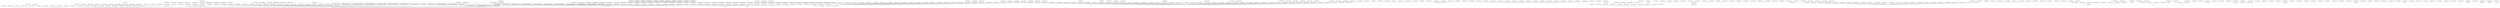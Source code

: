 graph g {
  fontname="sans-serif";

  overlap=false;

  subgraph "cluster_net" {
    subgraph "cluster_net.minecraft" {
      subgraph "cluster_net.minecraft.pathfinding" {
      }
      subgraph "cluster_net.minecraft.client" {
        subgraph "cluster_net.minecraft.client.render" {
          subgraph "cluster_net.minecraft.client.render.entity" {
            "dw"[label="net.minecraft.client.render.entity.RenderPainting"];
          }
          "m"[label="net.minecraft.client.render.RenderGlobal"];
        }
        subgraph "cluster_net.minecraft.client.gui" {
          subgraph "cluster_net.minecraft.client.gui.menu" {
            subgraph "cluster_net.minecraft.client.gui.menu.options" {
              "cm"[label="net.minecraft.client.gui.menu.options.Options"];
              "fq"[label="net.minecraft.client.gui.menu.options.TexturePackOptions"];
              "nf"[label="net.minecraft.client.gui.menu.options.VideoOptions"];
            }
            subgraph "cluster_net.minecraft.client.gui.menu.multiplayer" {
              "ge"[label="net.minecraft.client.gui.menu.multiplayer.DownloadingTerrain"];
              "lm"[label="net.minecraft.client.gui.menu.multiplayer.Multiplayer"];
            }
            subgraph "cluster_net.minecraft.client.gui.menu.world" {
              "rl"[label="net.minecraft.client.gui.menu.world.SelectWorld"];
            }
            "cy"[label="net.minecraft.client.gui.menu.GuiScreen"];
            "fs"[label="net.minecraft.client.gui.menu.MainMenu"];
          }
        }
        subgraph "cluster_net.minecraft.client.resources" {
          "cx"[label="net.minecraft.client.resources.ThreadResourceDownload"];
        }
        subgraph "cluster_net.minecraft.client.settings" {
        }
        subgraph "cluster_net.minecraft.client.multiplayer" {
          "mi"[label="net.minecraft.client.multiplayer.WorldClient"];
        }
        "net.minecraft.client.Minecraft"[label="net.minecraft.client.Minecraft"];
        "net.minecraft.client.MinecraftApplet"[label="net.minecraft.client.MinecraftApplet"];
      }
      subgraph "cluster_net.minecraft.block" {
        subgraph "cluster_net.minecraft.block.blockentity" {
          "ay"[label="net.minecraft.block.blockentity.BlockEntityTrap"];
          "cw"[label="net.minecraft.block.blockentity.BlockEntityMobSpawner"];
          "ee"[label="net.minecraft.block.blockentity.BlockEntityRecordPlayer"];
          "jo"[label="net.minecraft.block.blockentity.BlockEntityChest"];
          "sf"[label="net.minecraft.block.blockentity.BlockEntityFurnace"];
          "ti"[label="net.minecraft.block.blockentity.BlockEntityMusic"];
          "yb"[label="net.minecraft.block.blockentity.BlockEntitySign"];
        }
      }
      subgraph "cluster_net.minecraft.world" {
        subgraph "cluster_net.minecraft.world.chunk" {
          subgraph "cluster_net.minecraft.world.chunk.storage" {
            "tj"[label="net.minecraft.world.chunk.storage.AlphaChunkLoader"];
          }
          "og"[label="net.minecraft.world.chunk.ChunkProviderServer"];
        }
        subgraph "cluster_net.minecraft.world.biome" {
        }
        "fb"[label="net.minecraft.world.World"];
      }
      subgraph "cluster_net.minecraft.util" {
        subgraph "cluster_net.minecraft.util.math" {
        }
      }
      subgraph "cluster_net.minecraft.entity" {
        subgraph "cluster_net.minecraft.entity.passive" {
          "gg"[label="net.minecraft.entity.passive.EntityTameable"];
        }
        subgraph "cluster_net.minecraft.entity.player" {
          "gq"[label="net.minecraft.entity.player.Player"];
        }
        subgraph "cluster_net.minecraft.entity.item" {
          "yc"[label="net.minecraft.entity.item.MinecartFurnace"];
        }
        "lo"[label="net.minecraft.entity.LivingBase"];
      }
      subgraph "cluster_net.minecraft.item" {
      }
      subgraph "cluster_net.minecraft.data" {
      }
      subgraph "cluster_net.minecraft.network" {
      }
      subgraph "cluster_net.minecraft.isom" {
        "net.minecraft.isom.IsomPreviewApplet"[label="net.minecraft.isom.IsomPreviewApplet"];
      }
    }
  }
  subgraph "cluster_com" {
    subgraph "cluster_com.mojang" {
      subgraph "cluster_com.mojang.nbt" {
        "o"[label="com.mojang.nbt.NBTFloat"];
        "hl"[label="com.mojang.nbt.NBTByteArray"];
        "ld"[label="com.mojang.nbt.NBTEnd"];
        "md"[label="com.mojang.nbt.NBTLong"];
        "nq"[label="com.mojang.nbt.NBTCompound"];
        "pl"[label="com.mojang.nbt.NBTInt"];
        "ql"[label="com.mojang.nbt.NBTByte"];
        "sk"[label="com.mojang.nbt.NBTList"];
        "su"[label="com.mojang.nbt.NBTDouble"];
        "uf"[label="com.mojang.nbt.NBTShort"];
        "ws"[label="com.mojang.nbt.NBTString"];
      }
    }
  }
  "a"[label="net.minecraft.src.ClsADslyjvx"];
  "c"[label="net.minecraft.src.ClsCCjrvhrv"];
  "e"[label="net.minecraft.src.ClsEFvyhjji"];
  "f"[label="net.minecraft.src.ClsFGrgmhwz"];
  "g"[label="net.minecraft.src.ClsGBfqkrpo"];
  "i"[label="net.minecraft.src.ClsICcdeqdf"];
  "j"[label="net.minecraft.src.ClsJCevvwxz"];
  "k"[label="net.minecraft.src.ClsKHqzdaz"];
  "l"[label="net.minecraft.src.ClsLEfixejj"];
  "n"[label="net.minecraft.src.ClsNUzjqjc"];
  "p"[label="net.minecraft.src.ClsPDjwwbgb"];
  "q"[label="net.minecraft.src.ClsQEuaptpv"];
  "r"[label="net.minecraft.src.ClsREiuihbi"];
  "s"[label="net.minecraft.src.ClsSFmvurzv"];
  "u"[label="net.minecraft.src.ClsUFtkjxqh"];
  "v"[label="net.minecraft.src.ClsVEvdcccm"];
  "w"[label="net.minecraft.src.ClsWBtefocy"];
  "x"[label="net.minecraft.src.ClsXGgwbajw"];
  "z"[label="net.minecraft.src.ClsZDoalsvp"];
  "aa"[label="net.minecraft.src.ClsAaBkjtgop"];
  "ab"[label="net.minecraft.src.ClsAbBrbnprf"];
  "ac"[label="net.minecraft.src.ClsAcFgonhah"];
  "ad"[label="net.minecraft.src.ClsAdEjaetvv"];
  "ae"[label="net.minecraft.src.ClsAeGnbquvh"];
  "af"[label="net.minecraft.src.ClsAfTjhxky"];
  "ag"[label="net.minecraft.src.ClsAgGmrmkms"];
  "ah"[label="net.minecraft.src.ClsAhGswatki"];
  "ai"[label="net.minecraft.src.ClsAiEjcdtfs"];
  "aj"[label="net.minecraft.src.ClsAjCrffksm"];
  "ak"[label="net.minecraft.src.ClsAkEexmeiy"];
  "al"[label="net.minecraft.src.ClsAlMgkqyq"];
  "an"[label="net.minecraft.src.ClsAnGyjrktc"];
  "ao"[label="net.minecraft.src.ClsAoDgvspzb"];
  "ap"[label="net.minecraft.src.ClsApCyrtamg"];
  "aq"[label="net.minecraft.src.ClsAqGrrzgsl"];
  "at"[label="net.minecraft.src.ClsAtFedmhwb"];
  "au"[label="net.minecraft.src.ClsAuFtmiybl"];
  "ax"[label="net.minecraft.src.ClsAxGejtumu"];
  "az"[label="net.minecraft.src.ClsAzFqtefpi"];
  "ba"[label="net.minecraft.src.ClsBaGtxpyqh"];
  "bb"[label="net.minecraft.src.ClsBbCtmnzol"];
  "bc"[label="net.minecraft.src.ClsBcDbkaoxk"];
  "bd"[label="net.minecraft.src.ClsBdFzvvjer"];
  "bf"[label="net.minecraft.src.ClsBfFkepjqq"];
  "bh"[label="net.minecraft.src.ClsBhEejvepp"];
  "bj"[label="net.minecraft.src.ClsBjGjnitft"];
  "bk"[label="net.minecraft.src.ClsBkCqyluty"];
  "bl"[label="net.minecraft.src.ClsBlCyqbhjp"];
  "bm"[label="net.minecraft.src.ClsBmBjjyker"];
  "bn"[label="net.minecraft.src.ClsBnBwcdarh"];
  "bo"[label="net.minecraft.src.ClsBoIpuyia"];
  "bp"[label="net.minecraft.src.ClsBpBtnpmvv"];
  "bq"[label="net.minecraft.src.ClsBqGduobwc"];
  "bt"[label="net.minecraft.src.ClsBtBpwgnoa"];
  "bv"[label="net.minecraft.src.ClsBvGdevceq"];
  "bw"[label="net.minecraft.src.ClsBwWszdy"];
  "bx"[label="net.minecraft.src.ClsBxGqfrqme"];
  "by"[label="net.minecraft.src.ClsByFteydgt"];
  "bz"[label="net.minecraft.src.ClsBzMfcppo"];
  "cb"[label="net.minecraft.src.ClsCbGavdyjo"];
  "cc"[label="net.minecraft.src.ClsCcRdohkw"];
  "cd"[label="net.minecraft.src.ClsCdBnyvpom"];
  "ce"[label="net.minecraft.src.ClsCeEwugglf"];
  "cf"[label="net.minecraft.src.ClsCfGbgkujf"];
  "cg"[label="net.minecraft.src.ClsCgDhsnmym"];
  "ci"[label="net.minecraft.src.ClsCiComlitm"];
  "ck"[label="net.minecraft.src.ClsCkBbfysqu"];
  "cl"[label="net.minecraft.src.ClsClEugixok"];
  "cn"[label="net.minecraft.src.ClsCnRocewl"];
  "cp"[label="net.minecraft.src.ClsCpFxpeoxq"];
  "cq"[label="net.minecraft.src.ClsCqGmuoemo"];
  "cz"[label="net.minecraft.src.ClsCzWumicf"];
  "da"[label="net.minecraft.src.ClsDaDpvewhp"];
  "db"[label="net.minecraft.src.ClsDbGthavov"];
  "dc"[label="net.minecraft.src.ClsDcUaiiqr"];
  "de"[label="net.minecraft.src.ClsDeBmvljrk"];
  "dg"[label="net.minecraft.src.ClsDgRmywbu"];
  "dh"[label="net.minecraft.src.ClsDhFzvvjer"];
  "dj"[label="net.minecraft.src.ClsDjBrpzvgv"];
  "dk"[label="net.minecraft.src.ClsDkDgqjhfe"];
  "dn"[label="net.minecraft.src.ClsDnFjesrea"];
  "do"[label="net.minecraft.src.ClsDoCpkahcj"];
  "dq"[label="net.minecraft.src.ClsDqCzxolgx"];
  "ds"[label="net.minecraft.src.ClsDsBdaostv"];
  "dt"[label="net.minecraft.src.ClsDtRrpmfc"];
  "dx"[label="net.minecraft.src.ClsDxBlvvfns"];
  "dy"[label="net.minecraft.src.ClsDyFluvvvh"];
  "eb"[label="net.minecraft.src.ClsEbCymflka"];
  "ec"[label="net.minecraft.src.ClsEcDdwesdr"];
  "ed"[label="net.minecraft.src.ClsEdFwfpuuo"];
  "ef"[label="net.minecraft.src.ClsEfPvuopp"];
  "eh"[label="net.minecraft.src.ClsEhGiuibwj"];
  "ej"[label="net.minecraft.src.ClsEjDajgtca"];
  "ek"[label="net.minecraft.src.ClsEkCahflhr"];
  "el"[label="net.minecraft.src.ClsElEejvepp"];
  "em"[label="net.minecraft.src.ClsEmBoyxyd"];
  "ep"[label="net.minecraft.src.ClsEpDhvxukr"];
  "eq"[label="net.minecraft.src.ClsEqBzqellf"];
  "es"[label="net.minecraft.src.ClsEsBrqzbzu"];
  "et"[label="net.minecraft.src.ClsEtFvkymst"];
  "eu"[label="net.minecraft.src.ClsEuCkhxful"];
  "ev"[label="net.minecraft.src.ClsEvGnysuoi"];
  "ex"[label="net.minecraft.src.ClsExCcoucnl"];
  "ey"[label="net.minecraft.src.ClsEyGemljhb"];
  "ez"[label="net.minecraft.src.ClsEzCwshxpy"];
  "fa"[label="net.minecraft.src.ClsFaBawxunl"];
  "fc"[label="net.minecraft.src.ClsFcCodtbfj"];
  "fe"[label="net.minecraft.src.ClsFeBavmqqq"];
  "ff"[label="net.minecraft.src.ClsFfUdvojk"];
  "fg"[label="net.minecraft.src.ClsFgPcbogx"];
  "fh"[label="net.minecraft.src.ClsFhBchgapv"];
  "fi"[label="net.minecraft.src.ClsFiDyizfnx"];
  "fj"[label="net.minecraft.src.ClsFjDgvspzb"];
  "fk"[label="net.minecraft.src.ClsFkDcnenhd"];
  "fl"[label="net.minecraft.src.ClsFlClftmvm"];
  "fm"[label="net.minecraft.src.ClsFmCjzavwy"];
  "fp"[label="net.minecraft.src.ClsFpBtstalb"];
  "fr"[label="net.minecraft.src.ClsFrFluvvvh"];
  "fv"[label="net.minecraft.src.ClsFvCevvwxz"];
  "fw"[label="net.minecraft.src.ClsFwWpprzh"];
  "fx"[label="net.minecraft.src.ClsFxDdlwsbw"];
  "fy"[label="net.minecraft.src.ClsFyGvgzsmg"];
  "fz"[label="net.minecraft.src.ClsFzGalgayu"];
  "ga"[label="net.minecraft.src.ClsGaBrkxpue"];
  "gb"[label="net.minecraft.src.ClsGbCevvwxz"];
  "gd"[label="net.minecraft.src.ClsGdBiiesvy"];
  "gf"[label="net.minecraft.src.ClsGfFtcsamn"];
  "gh"[label="net.minecraft.src.ClsGhCuixgay"];
  "gi"[label="net.minecraft.src.ClsGiCsyuwsa"];
  "gj"[label="net.minecraft.src.ClsGjEkuehce"];
  "gl"[label="net.minecraft.src.ClsGlFmpejkh"];
  "gm"[label="net.minecraft.src.ClsGmCqooujq"];
  "go"[label="net.minecraft.src.ClsGoGjmaken"];
  "gt"[label="net.minecraft.src.ClsGtBocuoid"];
  "gv"[label="net.minecraft.src.ClsGvBpytkvc"];
  "gw"[label="net.minecraft.src.ClsGwGyhvfr"];
  "gx"[label="net.minecraft.src.ClsGxBekrdsg"];
  "gz"[label="net.minecraft.src.ClsGzFsuveww"];
  "hb"[label="net.minecraft.src.ClsHbBtpqbhn"];
  "hc"[label="net.minecraft.src.ClsHcTwpuak"];
  "he"[label="net.minecraft.src.ClsHeBrqzbzt"];
  "hf"[label="net.minecraft.src.ClsHfBcgpbyh"];
  "hg"[label="net.minecraft.src.ClsHgEsnwuuy"];
  "hj"[label="net.minecraft.src.ClsHjBgqrnhp"];
  "hm"[label="net.minecraft.src.ClsHmGhfcimt"];
  "hn"[label="net.minecraft.src.ClsHnEfgkysj"];
  "ho"[label="net.minecraft.src.ClsHoFlraylm"];
  "hq"[label="net.minecraft.src.ClsHqBjvjeaq"];
  "hs"[label="net.minecraft.src.ClsHsCfuexiy"];
  "hw"[label="net.minecraft.src.ClsHwBosfluj"];
  "ia"[label="net.minecraft.src.ClsIaCapaltg"];
  "ib"[label="net.minecraft.src.ClsIbDxplvwc"];
  "ic"[label="net.minecraft.src.ClsIcKklqch"];
  "id"[label="net.minecraft.src.ClsIdFbvxmvz"];
  "ie"[label="net.minecraft.src.ClsIeCdcpjxs"];
  "if"[label="net.minecraft.src.ClsIfUmujjv"];
  "ii"[label="net.minecraft.src.ClsIiFukypin"];
  "ij"[label="net.minecraft.src.ClsIjEzvrgel"];
  "il"[label="net.minecraft.src.ClsIlGwwvpbr"];
  "im"[label="net.minecraft.src.ClsImWcritd"];
  "io"[label="net.minecraft.src.ClsIoCevvwxz"];
  "ip"[label="net.minecraft.src.ClsIpBcrgexa"];
  "iq"[label="net.minecraft.src.ClsIqGezfndv"];
  "ir"[label="net.minecraft.src.ClsIrCifhzyz"];
  "is"[label="net.minecraft.src.ClsIsGrsfofd"];
  "it"[label="net.minecraft.src.ClsItCdqcesb"];
  "iu"[label="net.minecraft.src.ClsIuCjsegxg"];
  "ix"[label="net.minecraft.src.ClsIxDvvcndn"];
  "iy"[label="net.minecraft.src.ClsIyEtwxtrj"];
  "ja"[label="net.minecraft.src.ClsJaFqhqtp"];
  "jc"[label="net.minecraft.src.ClsJcRmywcb"];
  "jh"[label="net.minecraft.src.ClsJhGxcujhv"];
  "jj"[label="net.minecraft.src.ClsJjGxqsslv"];
  "jl"[label="net.minecraft.src.ClsJlKpweau"];
  "jm"[label="net.minecraft.src.ClsJmPxlugn"];
  "jn"[label="net.minecraft.src.ClsJnDjkhqgh"];
  "jq"[label="net.minecraft.src.ClsJqDsjikkz"];
  "jr"[label="net.minecraft.src.ClsJrSoctpz"];
  "js"[label="net.minecraft.src.ClsJsFduzwor"];
  "jv"[label="net.minecraft.src.ClsJvClftmvm"];
  "jx"[label="net.minecraft.src.ClsJxRmhofa"];
  "jy"[label="net.minecraft.src.ClsJyEjaetvv"];
  "ka"[label="net.minecraft.src.ClsKaCuahnhv"];
  "kb"[label="net.minecraft.src.ClsKbPqbwmk"];
  "kc"[label="net.minecraft.src.ClsKcFkupcvz"];
  "kd"[label="net.minecraft.src.ClsKdGwvrthv"];
  "kf"[label="net.minecraft.src.ClsKfFibaec"];
  "kg"[label="net.minecraft.src.ClsKgGrnknsc"];
  "kh"[label="net.minecraft.src.ClsKhWiowaf"];
  "ki"[label="net.minecraft.src.ClsKiGfipnsd"];
  "kl"[label="net.minecraft.src.ClsKlCowcyhu"];
  "km"[label="net.minecraft.src.ClsKmFyeiviu"];
  "kn"[label="net.minecraft.src.ClsKnDjgdrbx"];
  "ko"[label="net.minecraft.src.ClsKoDbdcuml"];
  "kp"[label="net.minecraft.src.ClsKpFzvvjer"];
  "kq"[label="net.minecraft.src.ClsKqCdenofi"];
  "kt"[label="net.minecraft.src.ClsKtUbgvng"];
  "ku"[label="net.minecraft.src.ClsKuDtizvfa"];
  "kw"[label="net.minecraft.src.ClsKwGcramb"];
  "ky"[label="net.minecraft.src.ClsKyFluvvvh"];
  "kz"[label="net.minecraft.src.ClsKzEifztbk"];
  "la"[label="net.minecraft.src.ClsLaCmgnant"];
  "le"[label="net.minecraft.src.ClsLeDvwgxmz"];
  "lf"[label="net.minecraft.src.ClsLfDddufqb"];
  "lk"[label="net.minecraft.src.ClsLkDdfwukt"];
  "ll"[label="net.minecraft.src.ClsLlDxplvwc"];
  "ln"[label="net.minecraft.src.ClsLnEtbmqic"];
  "lp"[label="net.minecraft.src.ClsLpFosclmc"];
  "lq"[label="net.minecraft.src.ClsLqCyrtamg"];
  "lr"[label="net.minecraft.src.ClsLrGgqumki"];
  "lt"[label="net.minecraft.src.ClsLtEdgejyj"];
  "lu"[label="net.minecraft.src.ClsLuBagtgif"];
  "lv"[label="net.minecraft.src.ClsLvDnvitzi"];
  "lx"[label="net.minecraft.src.ClsLxNhxosw"];
  "ly"[label="net.minecraft.src.ClsLyGpyhgr"];
  "lz"[label="net.minecraft.src.ClsLzKpweau"];
  "ma"[label="net.minecraft.src.ClsMaEuymbbb"];
  "mb"[label="net.minecraft.src.ClsMbCyjeeuy"];
  "me"[label="net.minecraft.src.ClsMeGluknuo"];
  "mg"[label="net.minecraft.src.ClsMgEkdijxv"];
  "mh"[label="net.minecraft.src.ClsMhEcvyszi"];
  "mj"[label="net.minecraft.src.ClsMjGocvowp"];
  "mk"[label="net.minecraft.src.ClsMkDgqjhfe"];
  "ml"[label="net.minecraft.src.ClsMlGnjuml"];
  "mm"[label="net.minecraft.src.ClsMmEvqboes"];
  "mn"[label="net.minecraft.src.ClsMnCqooujq"];
  "mo"[label="net.minecraft.src.ClsMoEbuhcjo"];
  "mp"[label="net.minecraft.src.ClsMpDephqf"];
  "mq"[label="net.minecraft.src.ClsMqEjaetvv"];
  "mr"[label="net.minecraft.src.ClsMrBkuljkc"];
  "ms"[label="net.minecraft.src.ClsMsFluvvvh"];
  "mt"[label="net.minecraft.src.ClsMtGskahas"];
  "mu"[label="net.minecraft.src.ClsMuGtgyiyo"];
  "mv"[label="net.minecraft.src.ClsMvEwqbwrx"];
  "mw"[label="net.minecraft.src.ClsMwBidorku"];
  "mx"[label="net.minecraft.src.ClsMxGoppfgx"];
  "my"[label="net.minecraft.src.ClsMyCimmefx"];
  "mz"[label="net.minecraft.src.ClsMzFofpkwg"];
  "na"[label="net.minecraft.src.ClsNaBoyxyd"];
  "ne"[label="net.minecraft.src.ClsNeBfbmcrz"];
  "ng"[label="net.minecraft.src.ClsNgDwhdmpk"];
  "ni"[label="net.minecraft.src.ClsNiFnbothy"];
  "nj"[label="net.minecraft.src.ClsNjGwqcpsy"];
  "nk"[label="net.minecraft.src.ClsNkGyjzikc"];
  "nl"[label="net.minecraft.src.ClsNlEvuirrf"];
  "nm"[label="net.minecraft.src.ClsNmCcoucnl"];
  "nn"[label="net.minecraft.src.ClsNnPxluix"];
  "no"[label="net.minecraft.src.ClsNoFdjgtus"];
  "np"[label="net.minecraft.src.ClsNpFdhsbnf"];
  "nt"[label="net.minecraft.src.ClsNtGjzvppn"];
  "nu"[label="net.minecraft.src.ClsNuFrfwebl"];
  "nv"[label="net.minecraft.src.ClsNvCzwrmqw"];
  "nw"[label="net.minecraft.src.ClsNwCdkrjjq"];
  "ny"[label="net.minecraft.src.ClsNyDdlgabv"];
  "oa"[label="net.minecraft.src.ClsOaDkzgthw"];
  "ob"[label="net.minecraft.src.ClsObEpfhrje"];
  "oc"[label="net.minecraft.src.ClsOcChemuks"];
  "od"[label="net.minecraft.src.ClsOdMwpqoe"];
  "oe"[label="net.minecraft.src.ClsOeGrypyjj"];
  "of"[label="net.minecraft.src.ClsOfGunwrft"];
  "oi"[label="net.minecraft.src.ClsOiEjgsrkt"];
  "oj"[label="net.minecraft.src.ClsOjFmpejkh"];
  "ok"[label="net.minecraft.src.ClsOkCfzbixo"];
  "ol"[label="net.minecraft.src.ClsOlEhiruwl"];
  "om"[label="net.minecraft.src.ClsOmBjhhrsm"];
  "on"[label="net.minecraft.src.ClsOnEqcgfjq"];
  "oo"[label="net.minecraft.src.ClsOoEasvpbk"];
  "op"[label="net.minecraft.src.ClsOpDsksulk"];
  "oq"[label="net.minecraft.src.ClsOqCyrtamg"];
  "or"[label="net.minecraft.src.ClsOrUqbnym"];
  "ot"[label="net.minecraft.src.ClsOtCxcsvqr"];
  "ou"[label="net.minecraft.src.ClsOuBslqlj"];
  "ov"[label="net.minecraft.src.ClsOvEpzspcl"];
  "ow"[label="net.minecraft.src.ClsOwDrezqty"];
  "ox"[label="net.minecraft.src.ClsOxFidnrfu"];
  "oy"[label="net.minecraft.src.ClsOyDeyoppr"];
  "pa"[label="net.minecraft.src.ClsPaGnjuml"];
  "pd"[label="net.minecraft.src.ClsPdBtdwisi"];
  "pe"[label="net.minecraft.src.ClsPeMybfwb"];
  "pf"[label="net.minecraft.src.ClsPfEtuuzcu"];
  "pg"[label="net.minecraft.src.ClsPgGorwzc"];
  "ph"[label="net.minecraft.src.ClsPhFvevimo"];
  "pk"[label="net.minecraft.src.ClsPkFszztub"];
  "pm"[label="net.minecraft.src.ClsPmHswiff"];
  "pn"[label="net.minecraft.src.ClsPnBiiesvy"];
  "pp"[label="net.minecraft.src.ClsPpByjjngx"];
  "pr"[label="net.minecraft.src.ClsPrGaesznr"];
  "ps"[label="net.minecraft.src.ClsPsCevvwxz"];
  "pv"[label="net.minecraft.src.ClsPvDjhhiuv"];
  "pw"[label="net.minecraft.src.ClsPwEmkuxcw"];
  "py"[label="net.minecraft.src.ClsPyFzvvjer"];
  "pz"[label="net.minecraft.src.ClsPzCixikgy"];
  "qa"[label="net.minecraft.src.ClsQaDjktbuk"];
  "qb"[label="net.minecraft.src.ClsQbBmodbnw"];
  "qc"[label="net.minecraft.src.ClsQcLdqepo"];
  "qd"[label="net.minecraft.src.ClsQdErflcen"];
  "qe"[label="net.minecraft.src.ClsQeBhvqvxo"];
  "qg"[label="net.minecraft.src.ClsQgFoytos"];
  "qh"[label="net.minecraft.src.ClsQhGycbelq"];
  "qi"[label="net.minecraft.src.ClsQiEpzlitu"];
  "qj"[label="net.minecraft.src.ClsQjCalosjz"];
  "qk"[label="net.minecraft.src.ClsQkFmqxadz"];
  "qn"[label="net.minecraft.src.ClsQnFexgedx"];
  "qo"[label="net.minecraft.src.ClsQoDsacojf"];
  "qp"[label="net.minecraft.src.ClsQpDmeegxz"];
  "qq"[label="net.minecraft.src.ClsQqDkldaj"];
  "qr"[label="net.minecraft.src.ClsQrBsjztyy"];
  "qt"[label="net.minecraft.src.ClsQtDkclsfp"];
  "qu"[label="net.minecraft.src.ClsQuDgqjhfe"];
  "qw"[label="net.minecraft.src.ClsQwBfqkrpo"];
  "qx"[label="net.minecraft.src.ClsQxGsbdlsw"];
  "qy"[label="net.minecraft.src.ClsQyDqrgvkg"];
  "rb"[label="net.minecraft.src.ClsRbFfkywlb"];
  "rc"[label="net.minecraft.src.ClsRcFluvvvh"];
  "rd"[label="net.minecraft.src.ClsRdGmekznk"];
  "rf"[label="net.minecraft.src.ClsRfFpbawbg"];
  "rg"[label="net.minecraft.src.ClsRgFpbawcl"];
  "rh"[label="net.minecraft.src.ClsRhFgnxinw"];
  "ri"[label="net.minecraft.src.ClsRiCiuxjrr"];
  "rj"[label="net.minecraft.src.ClsRjReuysx"];
  "rk"[label="net.minecraft.src.ClsRkDiprcau"];
  "rm"[label="net.minecraft.src.ClsRmEwisyka"];
  "rn"[label="net.minecraft.src.ClsRnCfcnzge"];
  "rp"[label="net.minecraft.src.ClsRpGptmsdq"];
  "rq"[label="net.minecraft.src.ClsRqBrqzbzu"];
  "rr"[label="net.minecraft.src.ClsRrBxidhsz"];
  "rs"[label="net.minecraft.src.ClsRsCriibbl"];
  "rt"[label="net.minecraft.src.ClsRtPwpumv"];
  "ru"[label="net.minecraft.src.ClsRuDhvgwqw"];
  "rv"[label="net.minecraft.src.ClsRvEibapck"];
  "rw"[label="net.minecraft.src.ClsRwDjhhiuv"];
  "rx"[label="net.minecraft.src.ClsRxDuejfqt"];
  "ry"[label="net.minecraft.src.ClsRyCfhgxzk"];
  "rz"[label="net.minecraft.src.ClsRzGsbdltn"];
  "sa"[label="net.minecraft.src.ClsSaCevvwxz"];
  "sb"[label="net.minecraft.src.ClsSbCyrtamg"];
  "sc"[label="net.minecraft.src.ClsScVvnvez"];
  "sg"[label="net.minecraft.src.ClsSgGvbbsds"];
  "sh"[label="net.minecraft.src.ClsShBugsjzp"];
  "sj"[label="net.minecraft.src.ClsSjEqfndry"];
  "sl"[label="net.minecraft.src.ClsSlGorwzc"];
  "sm"[label="net.minecraft.src.ClsSmEceojrn"];
  "sn"[label="net.minecraft.src.ClsSnDvvjqqf"];
  "sp"[label="net.minecraft.src.ClsSpUaiiqr"];
  "sq"[label="net.minecraft.src.ClsSqDjhhiuv"];
  "ss"[label="net.minecraft.src.ClsSsDoxbwyp"];
  "st"[label="net.minecraft.src.ClsStDlmivzu"];
  "sv"[label="net.minecraft.src.ClsSvFilwmja"];
  "sw"[label="net.minecraft.src.ClsSwBajcotd"];
  "sx"[label="net.minecraft.src.ClsSxSodhio"];
  "sy"[label="net.minecraft.src.ClsSyDbylzol"];
  "ta"[label="net.minecraft.src.ClsTaFluvvvh"];
  "te"[label="net.minecraft.src.ClsTeFpunyes"];
  "tf"[label="net.minecraft.src.ClsTfDtgoacv"];
  "tg"[label="net.minecraft.src.ClsTgEyeifow"];
  "tl"[label="net.minecraft.src.ClsTlZbvcew"];
  "tm"[label="net.minecraft.src.ClsTmFogbizc"];
  "tn"[label="net.minecraft.src.ClsTnFnbothy"];
  "to"[label="net.minecraft.src.ClsToEsivhau"];
  "tq"[label="net.minecraft.src.ClsTqClftmvm"];
  "tr"[label="net.minecraft.src.ClsTrFfpftbz"];
  "ts"[label="net.minecraft.src.ClsTsCbrxnpz"];
  "tt"[label="net.minecraft.src.ClsTtMjqiju"];
  "tv"[label="net.minecraft.src.ClsTvMjqiju"];
  "tx"[label="net.minecraft.src.ClsTxMjqiju"];
  "tz"[label="net.minecraft.src.ClsTzXvyzgc"];
  "ua"[label="net.minecraft.src.ClsUaFgepjzb"];
  "ub"[label="net.minecraft.src.ClsUbBwckgzm"];
  "uc"[label="net.minecraft.src.ClsUcFppckme"];
  "ud"[label="net.minecraft.src.ClsUdFywjzhe"];
  "ue"[label="net.minecraft.src.ClsUeDzgfwpj"];
  "ug"[label="net.minecraft.src.ClsUgGeilaze"];
  "uj"[label="net.minecraft.src.ClsUjBpdktti"];
  "uk"[label="net.minecraft.src.ClsUkBjtwgyp"];
  "um"[label="net.minecraft.src.ClsUmBhpybfe"];
  "uo"[label="net.minecraft.src.ClsUoNyfamh"];
  "up"[label="net.minecraft.src.ClsUpTqjlms"];
  "uq"[label="net.minecraft.src.ClsUqXebgmy"];
  "ur"[label="net.minecraft.src.ClsUrMlwlph"];
  "us"[label="net.minecraft.src.ClsUsXmqkzl"];
  "ut"[label="net.minecraft.src.ClsUtFdmeijp"];
  "uu"[label="net.minecraft.src.ClsUuDxplvwc"];
  "uv"[label="net.minecraft.src.ClsUvDhfjycx"];
  "uw"[label="net.minecraft.src.ClsUwYmrgbt"];
  "uy"[label="net.minecraft.src.ClsUyDupsqrg"];
  "uz"[label="net.minecraft.src.ClsUzFublpyv"];
  "vb"[label="net.minecraft.src.ClsVbDlbeuvn"];
  "vc"[label="net.minecraft.src.ClsVcCbrxnpz"];
  "vd"[label="net.minecraft.src.ClsVdEpqpnxq"];
  "ve"[label="net.minecraft.src.ClsVeCrlehht"];
  "vf"[label="net.minecraft.src.ClsVfBigivcd"];
  "vh"[label="net.minecraft.src.ClsVhCzteqdt"];
  "vi"[label="net.minecraft.src.ClsViFwwvlkv"];
  "vk"[label="net.minecraft.src.ClsVkMwpqoe"];
  "vl"[label="net.minecraft.src.ClsVlDjndpdo"];
  "vm"[label="net.minecraft.src.ClsVmOdimpc"];
  "vn"[label="net.minecraft.src.ClsVnWszdy"];
  "vo"[label="net.minecraft.src.ClsVoClftmvm"];
  "vp"[label="net.minecraft.src.ClsVpDoukhiv"];
  "vr"[label="net.minecraft.src.ClsVrEkmnfxb"];
  "vs"[label="net.minecraft.src.ClsVsFnglyqy"];
  "vt"[label="net.minecraft.src.ClsVtBgxjmzo"];
  "vu"[label="net.minecraft.src.ClsVuFxhsupw"];
  "vv"[label="net.minecraft.src.ClsVvBiwkuqk"];
  "vw"[label="net.minecraft.src.ClsVwGnkyleb"];
  "vz"[label="net.minecraft.src.ClsVzEueafnj"];
  "wc"[label="net.minecraft.src.ClsWcBkztimb"];
  "we"[label="net.minecraft.src.ClsWeDdfwukt"];
  "wf"[label="net.minecraft.src.ClsWfGnbutkj"];
  "wg"[label="net.minecraft.src.ClsWgBmtymra"];
  "wh"[label="net.minecraft.src.ClsWhHxaotv"];
  "wi"[label="net.minecraft.src.ClsWiFynewaa"];
  "wj"[label="net.minecraft.src.ClsWjCevvwxz"];
  "wl"[label="net.minecraft.src.ClsWlEckpkdf"];
  "wm"[label="net.minecraft.src.ClsWmFuvuywy"];
  "wn"[label="net.minecraft.src.ClsWnBaclxmt"];
  "wo"[label="net.minecraft.src.ClsWoCevvwxz"];
  "wp"[label="net.minecraft.src.ClsWpEruvjjw"];
  "wq"[label="net.minecraft.src.ClsWqFxgqfbl"];
  "wu"[label="net.minecraft.src.ClsWuNkredx"];
  "wv"[label="net.minecraft.src.ClsWvBbmntnd"];
  "ww"[label="net.minecraft.src.ClsWwHhycjn"];
  "wx"[label="net.minecraft.src.ClsWxCbrxnpz"];
  "wy"[label="net.minecraft.src.ClsWyGjeffzz"];
  "xa"[label="net.minecraft.src.ClsXaBbanezn"];
  "xb"[label="net.minecraft.src.ClsXbFbehfaa"];
  "xc"[label="net.minecraft.src.ClsXcBbanezn"];
  "xd"[label="net.minecraft.src.ClsXdFvvqrnw"];
  "xe"[label="net.minecraft.src.ClsXeEjaetvv"];
  "xf"[label="net.minecraft.src.ClsXfFzvvjer"];
  "xh"[label="net.minecraft.src.ClsXhDsbeltl"];
  "xi"[label="net.minecraft.src.ClsXiDovbwrf"];
  "xj"[label="net.minecraft.src.ClsXjCevvwxz"];
  "xk"[label="net.minecraft.src.ClsXkFdmlhhm"];
  "xn"[label="net.minecraft.src.ClsXnDrvdzfu"];
  "xo"[label="net.minecraft.src.ClsXoSwqunr"];
  "xp"[label="net.minecraft.src.ClsXpDcbvgd"];
  "xq"[label="net.minecraft.src.ClsXqFcriicv"];
  "xr"[label="net.minecraft.src.ClsXrGrwkjdk"];
  "xt"[label="net.minecraft.src.ClsXtXdfjmn"];
  "xu"[label="net.minecraft.src.ClsXuEvehhoe"];
  "xv"[label="net.minecraft.src.ClsXvCzmgebu"];
  "xw"[label="net.minecraft.src.ClsXwFqhqtp"];
  "xx"[label="net.minecraft.src.ClsXxFtfhsdu"];
  "xy"[label="net.minecraft.src.ClsXyCevvwxz"];
  "xz"[label="net.minecraft.src.ClsXzDserdzh"];
  "ya"[label="net.minecraft.src.ClsYaBfrgpfy"];
  "yd"[label="net.minecraft.src.ClsYdDxplvwc"];
  "yh"[label="net.minecraft.src.ClsYhEggxiiz"];
  "yi"[label="net.minecraft.src.ClsYiGnjuml"];
  "yj"[label="net.minecraft.src.ClsYjDnauxhi"];
  "yl"[label="net.minecraft.src.ClsYlWchlib"];
  "ym"[label="net.minecraft.src.ClsYmFuokrew"];
  "yn"[label="net.minecraft.src.ClsYnMqnfrm"];
  "yo"[label="net.minecraft.src.ClsYoCecwysw"];
  "a" -- "ke";
  "c" -- "yl";
  "e" -- "rr";
  "f" -- "kx";
  "g" -- "jz";
  "i" -- "yg";
  "j" -- "pc";
  "k" -- "un";
  "l" -- "gt";
  "m" -- "pi";
  "n" -- "kk";
  "o" -- "ig";
  "p" -- "net.minecraft.client.Minecraft";
  "q" -- "java.awt.Canvas";
  "r" -- "ke";
  "s" -- "jz";
  "u" -- "gt";
  "v" -- "dp";
  "w" -- "cy";
  "x" -- "java.util.ArrayList";
  "z" -- "du";
  "aa" -- "ka";
  "ab" -- "un";
  "ac" -- "java.lang.IllegalArgumentException";
  "ad" -- "xn";
  "ae" -- "id";
  "af" -- "jb";
  "ag" -- "un";
  "ah" -- "ke";
  "ai" -- "cr";
  "aj" -- "jm";
  "ak" -- "cr";
  "al" -- "dd";
  "an" -- "ac";
  "ao" -- "pc";
  "ap" -- "lj";
  "aq" -- "if";
  "at" -- "do";
  "au" -- "av";
  "ax" -- "wr";
  "ay" -- "os";
  "ay" -- "ls";
  "az" -- "yg";
  "ba" -- "bu";
  "bb" -- "gk";
  "bc" -- "java.awt.Canvas";
  "bc" -- "java.awt.event.KeyListener";
  "bc" -- "java.awt.event.MouseListener";
  "bc" -- "java.awt.event.MouseMotionListener";
  "bc" -- "java.lang.Runnable";
  "bd" -- "pc";
  "bf" -- "if";
  "bh" -- "ci";
  "bj" -- "nn";
  "bk" -- "du";
  "bl" -- "wb";
  "bm" -- "wb";
  "bn" -- "wh";
  "bn" -- "fd";
  "bo" -- "wb";
  "bp" -- "java.lang.Comparable";
  "bq" -- "un";
  "bt" -- "un";
  "bv" -- "bf";
  "bw" -- "si";
  "bx" -- "yn";
  "by" -- "ke";
  "bz" -- "java.awt.Panel";
  "cb" -- "du";
  "cc" -- "cy";
  "cd" -- "si";
  "ce" -- "av";
  "cf" -- "cy";
  "cg" -- "is";
  "ci" -- "gk";
  "ck" -- "java.io.FileFilter";
  "cl" -- "gx";
  "cm" -- "cy";
  "cn" -- "gk";
  "cp" -- "xn";
  "cq" -- "gk";
  "cw" -- "os";
  "cx" -- "java.lang.Thread";
  "cy" -- "tw";
  "cz" -- "ve";
  "da" -- "gq";
  "db" -- "rr";
  "dc" -- "lc";
  "de" -- "bu";
  "dg" -- "ke";
  "dh" -- "pc";
  "dj" -- "bf";
  "dk" -- "gk";
  "dn" -- "un";
  "do" -- "gk";
  "dq" -- "gt";
  "ds" -- "tw";
  "dt" -- "cy";
  "dw" -- "bu";
  "dx" -- "java.lang.Comparable";
  "dy" -- "nj";
  "eb" -- "kx";
  "ec" -- "un";
  "ed" -- "ke";
  "ee" -- "os";
  "ef" -- "nj";
  "eh" -- "ff";
  "ej" -- "mf";
  "ek" -- "xn";
  "el" -- "ci";
  "em" -- "un";
  "ep" -- "pc";
  "eq" -- "gt";
  "es" -- "ke";
  "et" -- "id";
  "eu" -- "xg";
  "ev" -- "cy";
  "ex" -- "kk";
  "ey" -- "ke";
  "ez" -- "em";
  "fa" -- "un";
  "fb" -- "xg";
  "fc" -- "bu";
  "fe" -- "xn";
  "ff" -- "kk";
  "fg" -- "un";
  "fh" -- "cy";
  "fi" -- "jm";
  "fj" -- "pc";
  "fk" -- "wk";
  "fl" -- "ke";
  "fm" -- "rr";
  "fp" -- "gx";
  "fq" -- "cy";
  "fr" -- "jz";
  "fs" -- "cy";
  "fv" -- "pc";
  "fw" -- "java.awt.Canvas";
  "fx" -- "si";
  "fy" -- "is";
  "fz" -- "gx";
  "ga" -- "cy";
  "gb" -- "pc";
  "gd" -- "java.util.Comparator";
  "ge" -- "cy";
  "gf" -- "ga";
  "gg" -- "bf";
  "gh" -- "ke";
  "gi" -- "un";
  "gj" -- "xn";
  "gl" -- "bu";
  "gm" -- "ci";
  "go" -- "ia";
  "gq" -- "lo";
  "gt" -- "bu";
  "gv" -- "ke";
  "gw" -- "xn";
  "gx" -- "if";
  "gx" -- "fd";
  "gz" -- "un";
  "hb" -- "xm";
  "hc" -- "vt";
  "he" -- "ke";
  "hf" -- "nj";
  "hg" -- "tl";
  "hj" -- "si";
  "hl" -- "ig";
  "hm" -- "ke";
  "hn" -- "ia";
  "ho" -- "ke";
  "hq" -- "av";
  "hs" -- "gk";
  "hw" -- "java.io.ByteArrayOutputStream";
  "ia" -- "cy";
  "ib" -- "gk";
  "ic" -- "av";
  "id" -- "ke";
  "ie" -- "pc";
  "if" -- "lo";
  "ii" -- "kk";
  "ij" -- "xn";
  "il" -- "paulscode.sound.codecs.CodecJOrbis";
  "im" -- "gt";
  "io" -- "pc";
  "ip" -- "dr";
  "iq" -- "du";
  "ir" -- "hk";
  "is" -- "lc";
  "it" -- "ke";
  "iu" -- "ls";
  "ix" -- "gs";
  "iy" -- "vt";
  "ja" -- "cj";
  "jc" -- "ke";
  "jh" -- "cy";
  "jj" -- "ke";
  "jl" -- "java.util.Comparator";
  "jm" -- "un";
  "jn" -- "un";
  "jo" -- "os";
  "jo" -- "ls";
  "jq" -- "si";
  "jr" -- "ke";
  "js" -- "un";
  "jv" -- "ke";
  "jx" -- "ke";
  "jy" -- "xn";
  "ka" -- "tw";
  "kb" -- "az";
  "kc" -- "java.lang.Thread";
  "kd" -- "gr";
  "kf" -- "java.awt.event.WindowAdapter";
  "kg" -- "az";
  "kh" -- "bu";
  "ki" -- "gk";
  "kl" -- "java.lang.Thread";
  "km" -- "net.minecraft.client.Minecraft";
  "kn" -- "qa";
  "ko" -- "un";
  "kp" -- "pc";
  "kq" -- "av";
  "kt" -- "cj";
  "ku" -- "java.util.Comparator";
  "kw" -- "gk";
  "ky" -- "eh";
  "kz" -- "be";
  "la" -- "un";
  "ld" -- "ig";
  "le" -- "li";
  "lf" -- "er";
  "lk" -- "kk";
  "ll" -- "gk";
  "lm" -- "cy";
  "ln" -- "ui";
  "lo" -- "si";
  "lp" -- "vy";
  "lq" -- "lj";
  "lr" -- "gk";
  "lt" -- "si";
  "lu" -- "un";
  "lv" -- "ke";
  "lx" -- "bu";
  "ly" -- "bu";
  "lz" -- "java.util.Comparator";
  "ma" -- "gt";
  "mb" -- "lc";
  "md" -- "ig";
  "me" -- "ke";
  "mg" -- "xs";
  "mh" -- "gt";
  "mi" -- "fb";
  "mj" -- "ke";
  "mk" -- "gk";
  "ml" -- "ke";
  "mm" -- "ls";
  "mn" -- "ci";
  "mo" -- "pc";
  "mp" -- "un";
  "mq" -- "xn";
  "mr" -- "ke";
  "ms" -- "nj";
  "mt" -- "fk";
  "mu" -- "pq";
  "mv" -- "ac";
  "mw" -- "pq";
  "mx" -- "td";
  "my" -- "pq";
  "mz" -- "ke";
  "na" -- "gi";
  "ne" -- "vt";
  "nf" -- "cy";
  "ng" -- "jm";
  "ni" -- "ke";
  "nj" -- "kk";
  "nk" -- "kk";
  "nl" -- "java.io.InputStream";
  "nm" -- "kk";
  "nn" -- "un";
  "no" -- "ke";
  "np" -- "gx";
  "nq" -- "ig";
  "nt" -- "rk";
  "nu" -- "vj";
  "nv" -- "ke";
  "nw" -- "un";
  "ny" -- "kx";
  "oa" -- "qa";
  "ob" -- "ke";
  "oc" -- "ls";
  "od" -- "av";
  "oe" -- "un";
  "of" -- "ke";
  "og" -- "cj";
  "oi" -- "rk";
  "oj" -- "bu";
  "ok" -- "ia";
  "ol" -- "xn";
  "om" -- "un";
  "on" -- "un";
  "oo" -- "nx";
  "op" -- "un";
  "oq" -- "lj";
  "or" -- "ia";
  "ot" -- "ke";
  "ou" -- "java.util.HashMap";
  "ov" -- "cy";
  "ow" -- "h";
  "ox" -- "xn";
  "oy" -- "un";
  "pa" -- "ke";
  "pd" -- "oy";
  "pe" -- "bu";
  "pf" -- "nx";
  "pg" -- "ft";
  "ph" -- "bu";
  "pk" -- "jb";
  "pl" -- "ig";
  "pm" -- "gt";
  "pn" -- "java.util.Comparator";
  "pp" -- "rr";
  "pr" -- "gn";
  "ps" -- "pc";
  "pv" -- "uc";
  "pw" -- "gs";
  "pw" -- "java.lang.Comparable";
  "py" -- "pc";
  "pz" -- "gk";
  "qa" -- "gs";
  "qb" -- "az";
  "qc" -- "az";
  "qd" -- "cy";
  "qe" -- "az";
  "qg" -- "yn";
  "qh" -- "ke";
  "qi" -- "xn";
  "qj" -- "cj";
  "qk" -- "ls";
  "ql" -- "ig";
  "qn" -- "ke";
  "qo" -- "cy";
  "qp" -- "xn";
  "qq" -- "si";
  "qr" -- "si";
  "qt" -- "java.lang.Comparable";
  "qu" -- "gk";
  "qw" -- "jz";
  "qx" -- "ke";
  "qy" -- "un";
  "rb" -- "ke";
  "rc" -- "wr";
  "rd" -- "un";
  "rf" -- "gk";
  "rg" -- "gk";
  "rh" -- "ke";
  "ri" -- "un";
  "rj" -- "tw";
  "rk" -- "un";
  "rl" -- "cy";
  "rm" -- "nb";
  "rn" -- "java.io.FilenameFilter";
  "rp" -- "vt";
  "rq" -- "ke";
  "rr" -- "un";
  "rs" -- "gk";
  "rt" -- "jz";
  "ru" -- "un";
  "rv" -- "gk";
  "rw" -- "uc";
  "rx" -- "kk";
  "ry" -- "av";
  "rz" -- "ke";
  "sa" -- "pc";
  "sb" -- "lj";
  "sc" -- "du";
  "sf" -- "os";
  "sf" -- "ls";
  "sg" -- "si";
  "sh" -- "un";
  "sj" -- "ke";
  "sk" -- "ig";
  "sl" -- "ft";
  "sm" -- "ye";
  "sn" -- "un";
  "sp" -- "lc";
  "sq" -- "uc";
  "ss" -- "kx";
  "st" -- "wu";
  "su" -- "ig";
  "sv" -- "do";
  "sw" -- "bu";
  "sx" -- "rr";
  "sy" -- "kk";
  "ta" -- "jz";
  "te" -- "java.lang.Thread";
  "tf" -- "da";
  "tg" -- "vt";
  "ti" -- "os";
  "tj" -- "be";
  "tl" -- "nh";
  "tm" -- "gk";
  "tn" -- "ke";
  "to" -- "dr";
  "tq" -- "ke";
  "tr" -- "vj";
  "ts" -- "java.lang.Thread";
  "tt" -- "kx";
  "tv" -- "kx";
  "tx" -- "kx";
  "tz" -- "ia";
  "ua" -- "dd";
  "ub" -- "dd";
  "uc" -- "ke";
  "ud" -- "ke";
  "ue" -- "rr";
  "uf" -- "ig";
  "ug" -- "un";
  "uj" -- "cy";
  "uk" -- "tw";
  "um" -- "java.lang.RuntimeException";
  "uo" -- "cj";
  "up" -- "lo";
  "up" -- "fd";
  "uq" -- "ke";
  "ur" -- "gx";
  "us" -- "gt";
  "ut" -- "java.lang.Comparable";
  "uu" -- "gk";
  "uv" -- "gk";
  "uw" -- "un";
  "uy" -- "un";
  "uz" -- "id";
  "vb" -- "java.lang.Thread";
  "vc" -- "java.lang.Thread";
  "vd" -- "un";
  "ve" -- "un";
  "vf" -- "gs";
  "vh" -- "h";
  "vi" -- "gn";
  "vk" -- "av";
  "vl" -- "ke";
  "vm" -- "tw";
  "vn" -- "si";
  "vo" -- "ke";
  "vp" -- "cy";
  "vr" -- "ka";
  "vs" -- "gk";
  "vt" -- "un";
  "vu" -- "do";
  "vv" -- "wr";
  "vw" -- "gt";
  "vz" -- "bf";
  "wc" -- "ls";
  "we" -- "kk";
  "wf" -- "un";
  "wg" -- "un";
  "wh" -- "lo";
  "wi" -- "cn";
  "wj" -- "pc";
  "wl" -- "ke";
  "wm" -- "java.awt.Canvas";
  "wn" -- "bf";
  "wo" -- "pc";
  "wp" -- "wk";
  "wq" -- "java.lang.Thread";
  "ws" -- "ig";
  "wu" -- "xn";
  "wv" -- "java.lang.Exception";
  "ww" -- "un";
  "wx" -- "java.lang.Thread";
  "wy" -- "java.lang.Thread";
  "xa" -- "java.lang.Thread";
  "xb" -- "nx";
  "xc" -- "java.lang.Thread";
  "xd" -- "cy";
  "xe" -- "xn";
  "xf" -- "pc";
  "xh" -- "rr";
  "xi" -- "un";
  "xj" -- "pc";
  "xk" -- "aq";
  "xn" -- "si";
  "xo" -- "java.lang.Error";
  "xp" -- "gt";
  "xq" -- "gq";
  "xr" -- "ur";
  "xt" -- "cy";
  "xu" -- "vj";
  "xv" -- "gk";
  "xw" -- "cj";
  "xx" -- "gt";
  "xy" -- "pc";
  "xz" -- "un";
  "ya" -- "jz";
  "yb" -- "os";
  "yc" -- "si";
  "yc" -- "ls";
  "yd" -- "gk";
  "yh" -- "un";
  "yi" -- "ke";
  "yj" -- "un";
  "yl" -- "si";
  "ym" -- "gn";
  "yn" -- "gk";
  "yo" -- "gt";
  "net.minecraft.client.Minecraft" -- "java.lang.Runnable";
  "net.minecraft.client.MinecraftApplet" -- "java.applet.Applet";
  "net.minecraft.isom.IsomPreviewApplet" -- "java.applet.Applet";
}
